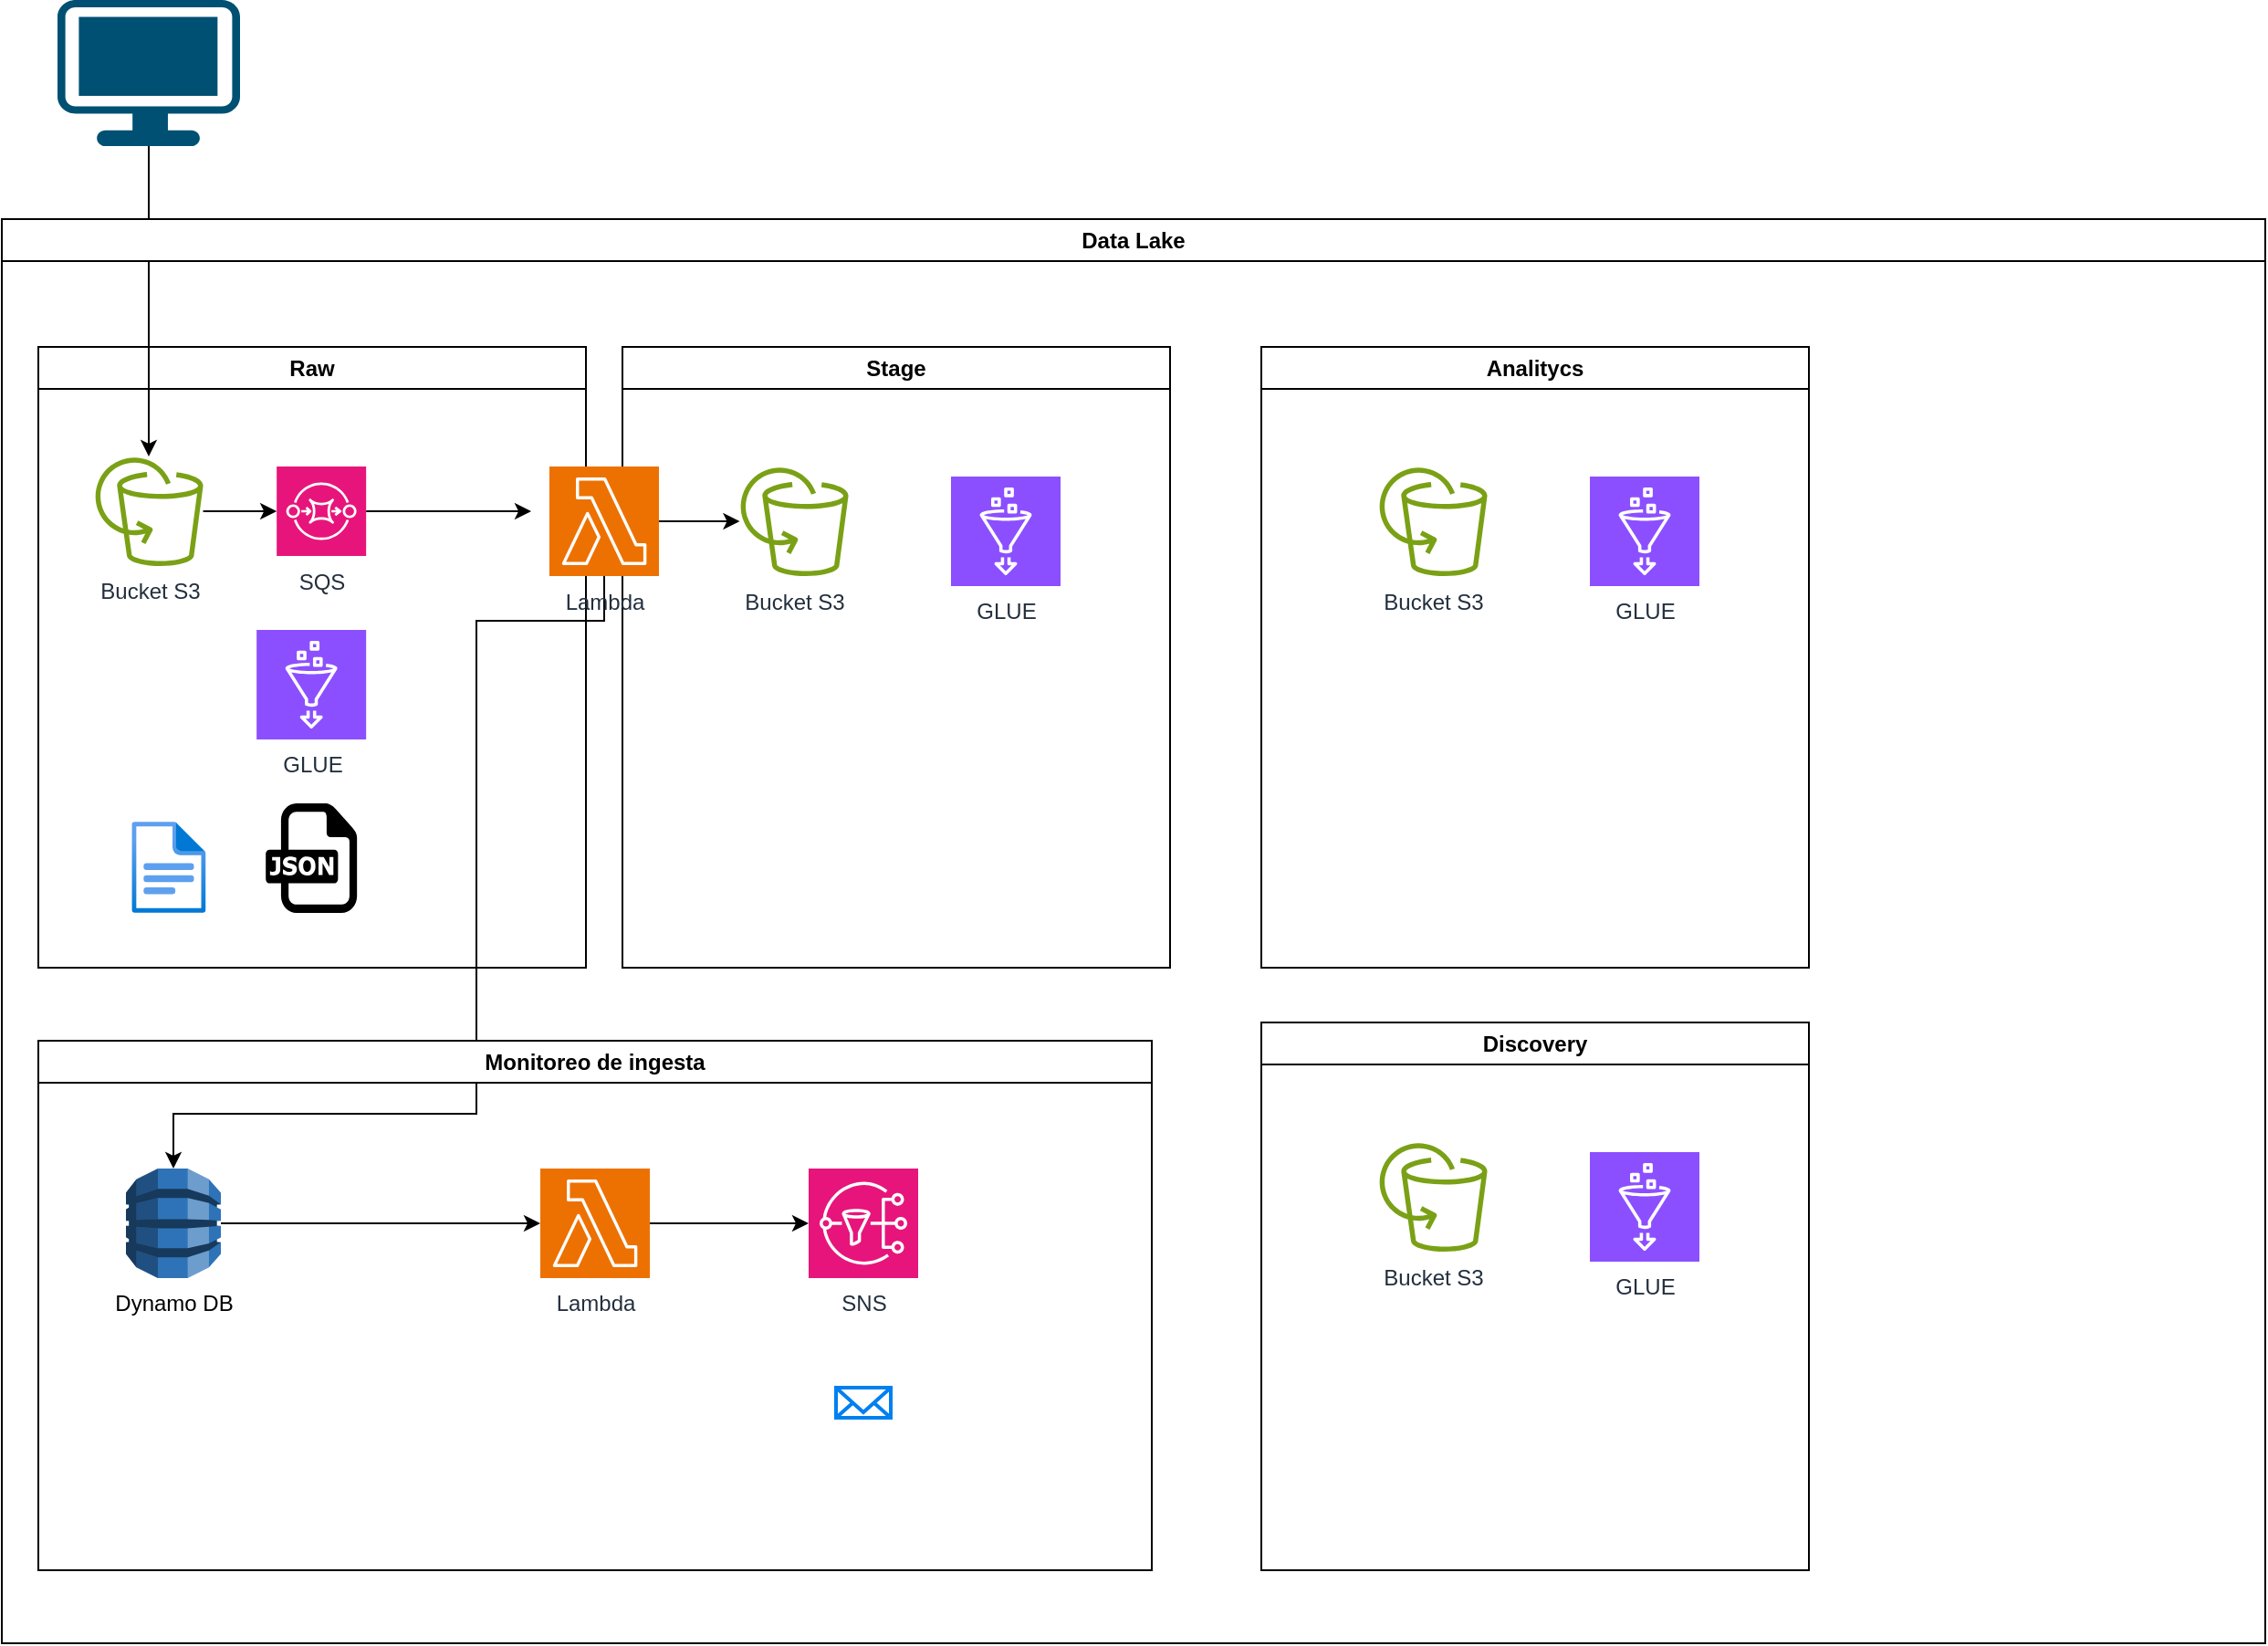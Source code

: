 <mxfile version="22.1.18" type="github">
  <diagram name="Página-1" id="j-4z2RN7eHjvvUNS7-LT">
    <mxGraphModel dx="1656" dy="956" grid="1" gridSize="10" guides="1" tooltips="1" connect="1" arrows="1" fold="1" page="1" pageScale="1" pageWidth="2339" pageHeight="3300" math="0" shadow="0">
      <root>
        <mxCell id="0" />
        <mxCell id="1" parent="0" />
        <mxCell id="S6Ds2HR3s4sgnbYo6ZHa-15" value="Raw" style="swimlane;whiteSpace=wrap;html=1;" parent="1" vertex="1">
          <mxGeometry x="30" y="370" width="300" height="340" as="geometry" />
        </mxCell>
        <mxCell id="S6Ds2HR3s4sgnbYo6ZHa-4" style="edgeStyle=orthogonalEdgeStyle;rounded=0;orthogonalLoop=1;jettySize=auto;html=1;" parent="1" source="S6Ds2HR3s4sgnbYo6ZHa-1" target="S6Ds2HR3s4sgnbYo6ZHa-2" edge="1">
          <mxGeometry relative="1" as="geometry" />
        </mxCell>
        <mxCell id="S6Ds2HR3s4sgnbYo6ZHa-1" value="" style="points=[[0.03,0.03,0],[0.5,0,0],[0.97,0.03,0],[1,0.4,0],[0.97,0.745,0],[0.5,1,0],[0.03,0.745,0],[0,0.4,0]];verticalLabelPosition=bottom;sketch=0;html=1;verticalAlign=top;aspect=fixed;align=center;pointerEvents=1;shape=mxgraph.cisco19.workstation;fillColor=#005073;strokeColor=none;" parent="1" vertex="1">
          <mxGeometry x="40.5" y="180" width="100" height="80" as="geometry" />
        </mxCell>
        <mxCell id="S6Ds2HR3s4sgnbYo6ZHa-10" style="edgeStyle=orthogonalEdgeStyle;rounded=0;orthogonalLoop=1;jettySize=auto;html=1;" parent="1" source="S6Ds2HR3s4sgnbYo6ZHa-2" target="S6Ds2HR3s4sgnbYo6ZHa-9" edge="1">
          <mxGeometry relative="1" as="geometry" />
        </mxCell>
        <mxCell id="S6Ds2HR3s4sgnbYo6ZHa-2" value="Bucket S3" style="sketch=0;outlineConnect=0;fontColor=#232F3E;gradientColor=none;fillColor=#7AA116;strokeColor=none;dashed=0;verticalLabelPosition=bottom;verticalAlign=top;align=center;html=1;fontSize=12;fontStyle=0;aspect=fixed;pointerEvents=1;shape=mxgraph.aws4.backup_aws_backup_support_for_amazon_s3;" parent="1" vertex="1">
          <mxGeometry x="60.5" y="430" width="60" height="60" as="geometry" />
        </mxCell>
        <mxCell id="S6Ds2HR3s4sgnbYo6ZHa-3" value="" style="image;aspect=fixed;html=1;points=[];align=center;fontSize=12;image=img/lib/azure2/general/File.svg;" parent="1" vertex="1">
          <mxGeometry x="81.17" y="630" width="40.58" height="50" as="geometry" />
        </mxCell>
        <mxCell id="S6Ds2HR3s4sgnbYo6ZHa-12" style="edgeStyle=orthogonalEdgeStyle;rounded=0;orthogonalLoop=1;jettySize=auto;html=1;" parent="1" source="S6Ds2HR3s4sgnbYo6ZHa-9" edge="1">
          <mxGeometry relative="1" as="geometry">
            <mxPoint x="300.001" y="460" as="targetPoint" />
          </mxGeometry>
        </mxCell>
        <mxCell id="S6Ds2HR3s4sgnbYo6ZHa-9" value="SQS&lt;br&gt;" style="sketch=0;points=[[0,0,0],[0.25,0,0],[0.5,0,0],[0.75,0,0],[1,0,0],[0,1,0],[0.25,1,0],[0.5,1,0],[0.75,1,0],[1,1,0],[0,0.25,0],[0,0.5,0],[0,0.75,0],[1,0.25,0],[1,0.5,0],[1,0.75,0]];outlineConnect=0;fontColor=#232F3E;fillColor=#E7157B;strokeColor=#ffffff;dashed=0;verticalLabelPosition=bottom;verticalAlign=top;align=center;html=1;fontSize=12;fontStyle=0;aspect=fixed;shape=mxgraph.aws4.resourceIcon;resIcon=mxgraph.aws4.sqs;" parent="1" vertex="1">
          <mxGeometry x="160.58" y="435.5" width="49" height="49" as="geometry" />
        </mxCell>
        <mxCell id="S6Ds2HR3s4sgnbYo6ZHa-14" value="" style="dashed=0;outlineConnect=0;html=1;align=center;labelPosition=center;verticalLabelPosition=bottom;verticalAlign=top;shape=mxgraph.weblogos.json" parent="1" vertex="1">
          <mxGeometry x="154.58" y="620" width="50" height="60" as="geometry" />
        </mxCell>
        <mxCell id="S6Ds2HR3s4sgnbYo6ZHa-16" value="Data Lake" style="swimlane;whiteSpace=wrap;html=1;" parent="1" vertex="1">
          <mxGeometry x="10" y="300" width="1240" height="780" as="geometry" />
        </mxCell>
        <mxCell id="S6Ds2HR3s4sgnbYo6ZHa-18" value="Stage" style="swimlane;whiteSpace=wrap;html=1;" parent="S6Ds2HR3s4sgnbYo6ZHa-16" vertex="1">
          <mxGeometry x="340" y="70" width="300" height="340" as="geometry" />
        </mxCell>
        <mxCell id="S6Ds2HR3s4sgnbYo6ZHa-19" value="Bucket S3" style="sketch=0;outlineConnect=0;fontColor=#232F3E;gradientColor=none;fillColor=#7AA116;strokeColor=none;dashed=0;verticalLabelPosition=bottom;verticalAlign=top;align=center;html=1;fontSize=12;fontStyle=0;aspect=fixed;pointerEvents=1;shape=mxgraph.aws4.backup_aws_backup_support_for_amazon_s3;" parent="S6Ds2HR3s4sgnbYo6ZHa-18" vertex="1">
          <mxGeometry x="64" y="65.5" width="60" height="60" as="geometry" />
        </mxCell>
        <mxCell id="S6Ds2HR3s4sgnbYo6ZHa-30" value="GLUE&lt;br&gt;" style="sketch=0;points=[[0,0,0],[0.25,0,0],[0.5,0,0],[0.75,0,0],[1,0,0],[0,1,0],[0.25,1,0],[0.5,1,0],[0.75,1,0],[1,1,0],[0,0.25,0],[0,0.5,0],[0,0.75,0],[1,0.25,0],[1,0.5,0],[1,0.75,0]];outlineConnect=0;fontColor=#232F3E;fillColor=#8C4FFF;strokeColor=#ffffff;dashed=0;verticalLabelPosition=bottom;verticalAlign=top;align=center;html=1;fontSize=12;fontStyle=0;aspect=fixed;shape=mxgraph.aws4.resourceIcon;resIcon=mxgraph.aws4.glue;" parent="S6Ds2HR3s4sgnbYo6ZHa-18" vertex="1">
          <mxGeometry x="180" y="71" width="60" height="60" as="geometry" />
        </mxCell>
        <mxCell id="S6Ds2HR3s4sgnbYo6ZHa-23" style="edgeStyle=orthogonalEdgeStyle;rounded=0;orthogonalLoop=1;jettySize=auto;html=1;" parent="S6Ds2HR3s4sgnbYo6ZHa-16" source="S6Ds2HR3s4sgnbYo6ZHa-17" target="S6Ds2HR3s4sgnbYo6ZHa-19" edge="1">
          <mxGeometry relative="1" as="geometry" />
        </mxCell>
        <mxCell id="S6Ds2HR3s4sgnbYo6ZHa-35" style="edgeStyle=orthogonalEdgeStyle;rounded=0;orthogonalLoop=1;jettySize=auto;html=1;" parent="S6Ds2HR3s4sgnbYo6ZHa-16" source="S6Ds2HR3s4sgnbYo6ZHa-17" target="S6Ds2HR3s4sgnbYo6ZHa-34" edge="1">
          <mxGeometry relative="1" as="geometry">
            <Array as="points">
              <mxPoint x="330" y="220" />
              <mxPoint x="260" y="220" />
              <mxPoint x="260" y="490" />
              <mxPoint x="94" y="490" />
            </Array>
          </mxGeometry>
        </mxCell>
        <mxCell id="S6Ds2HR3s4sgnbYo6ZHa-17" value="Lambda&lt;br&gt;" style="sketch=0;points=[[0,0,0],[0.25,0,0],[0.5,0,0],[0.75,0,0],[1,0,0],[0,1,0],[0.25,1,0],[0.5,1,0],[0.75,1,0],[1,1,0],[0,0.25,0],[0,0.5,0],[0,0.75,0],[1,0.25,0],[1,0.5,0],[1,0.75,0]];outlineConnect=0;fontColor=#232F3E;fillColor=#ED7100;strokeColor=#ffffff;dashed=0;verticalLabelPosition=bottom;verticalAlign=top;align=center;html=1;fontSize=12;fontStyle=0;aspect=fixed;shape=mxgraph.aws4.resourceIcon;resIcon=mxgraph.aws4.lambda;" parent="S6Ds2HR3s4sgnbYo6ZHa-16" vertex="1">
          <mxGeometry x="300" y="135.5" width="60" height="60" as="geometry" />
        </mxCell>
        <mxCell id="S6Ds2HR3s4sgnbYo6ZHa-13" value="GLUE&lt;br&gt;" style="sketch=0;points=[[0,0,0],[0.25,0,0],[0.5,0,0],[0.75,0,0],[1,0,0],[0,1,0],[0.25,1,0],[0.5,1,0],[0.75,1,0],[1,1,0],[0,0.25,0],[0,0.5,0],[0,0.75,0],[1,0.25,0],[1,0.5,0],[1,0.75,0]];outlineConnect=0;fontColor=#232F3E;fillColor=#8C4FFF;strokeColor=#ffffff;dashed=0;verticalLabelPosition=bottom;verticalAlign=top;align=center;html=1;fontSize=12;fontStyle=0;aspect=fixed;shape=mxgraph.aws4.resourceIcon;resIcon=mxgraph.aws4.glue;" parent="S6Ds2HR3s4sgnbYo6ZHa-16" vertex="1">
          <mxGeometry x="139.58" y="225" width="60" height="60" as="geometry" />
        </mxCell>
        <mxCell id="S6Ds2HR3s4sgnbYo6ZHa-31" value="Monitoreo de ingesta" style="swimlane;whiteSpace=wrap;html=1;" parent="S6Ds2HR3s4sgnbYo6ZHa-16" vertex="1">
          <mxGeometry x="20" y="450" width="610" height="290" as="geometry" />
        </mxCell>
        <mxCell id="S6Ds2HR3s4sgnbYo6ZHa-39" style="edgeStyle=orthogonalEdgeStyle;rounded=0;orthogonalLoop=1;jettySize=auto;html=1;" parent="S6Ds2HR3s4sgnbYo6ZHa-31" source="S6Ds2HR3s4sgnbYo6ZHa-34" target="S6Ds2HR3s4sgnbYo6ZHa-38" edge="1">
          <mxGeometry relative="1" as="geometry" />
        </mxCell>
        <mxCell id="S6Ds2HR3s4sgnbYo6ZHa-34" value="Dynamo DB&lt;br&gt;" style="outlineConnect=0;dashed=0;verticalLabelPosition=bottom;verticalAlign=top;align=center;html=1;shape=mxgraph.aws3.dynamo_db;fillColor=#2E73B8;gradientColor=none;" parent="S6Ds2HR3s4sgnbYo6ZHa-31" vertex="1">
          <mxGeometry x="48" y="70" width="52" height="60" as="geometry" />
        </mxCell>
        <mxCell id="S6Ds2HR3s4sgnbYo6ZHa-41" style="edgeStyle=orthogonalEdgeStyle;rounded=0;orthogonalLoop=1;jettySize=auto;html=1;" parent="S6Ds2HR3s4sgnbYo6ZHa-31" source="S6Ds2HR3s4sgnbYo6ZHa-38" target="S6Ds2HR3s4sgnbYo6ZHa-40" edge="1">
          <mxGeometry relative="1" as="geometry" />
        </mxCell>
        <mxCell id="S6Ds2HR3s4sgnbYo6ZHa-38" value="Lambda&lt;br&gt;" style="sketch=0;points=[[0,0,0],[0.25,0,0],[0.5,0,0],[0.75,0,0],[1,0,0],[0,1,0],[0.25,1,0],[0.5,1,0],[0.75,1,0],[1,1,0],[0,0.25,0],[0,0.5,0],[0,0.75,0],[1,0.25,0],[1,0.5,0],[1,0.75,0]];outlineConnect=0;fontColor=#232F3E;fillColor=#ED7100;strokeColor=#ffffff;dashed=0;verticalLabelPosition=bottom;verticalAlign=top;align=center;html=1;fontSize=12;fontStyle=0;aspect=fixed;shape=mxgraph.aws4.resourceIcon;resIcon=mxgraph.aws4.lambda;" parent="S6Ds2HR3s4sgnbYo6ZHa-31" vertex="1">
          <mxGeometry x="275" y="70" width="60" height="60" as="geometry" />
        </mxCell>
        <mxCell id="S6Ds2HR3s4sgnbYo6ZHa-40" value="SNS" style="sketch=0;points=[[0,0,0],[0.25,0,0],[0.5,0,0],[0.75,0,0],[1,0,0],[0,1,0],[0.25,1,0],[0.5,1,0],[0.75,1,0],[1,1,0],[0,0.25,0],[0,0.5,0],[0,0.75,0],[1,0.25,0],[1,0.5,0],[1,0.75,0]];outlineConnect=0;fontColor=#232F3E;fillColor=#E7157B;strokeColor=#ffffff;dashed=0;verticalLabelPosition=bottom;verticalAlign=top;align=center;html=1;fontSize=12;fontStyle=0;aspect=fixed;shape=mxgraph.aws4.resourceIcon;resIcon=mxgraph.aws4.sns;" parent="S6Ds2HR3s4sgnbYo6ZHa-31" vertex="1">
          <mxGeometry x="422" y="70" width="60" height="60" as="geometry" />
        </mxCell>
        <mxCell id="S6Ds2HR3s4sgnbYo6ZHa-42" value="" style="html=1;verticalLabelPosition=bottom;align=center;labelBackgroundColor=#ffffff;verticalAlign=top;strokeWidth=2;strokeColor=#0080F0;shadow=0;dashed=0;shape=mxgraph.ios7.icons.mail;" parent="S6Ds2HR3s4sgnbYo6ZHa-31" vertex="1">
          <mxGeometry x="437" y="190" width="30" height="16.5" as="geometry" />
        </mxCell>
        <mxCell id="O3O1dc4vRpSWTkktztUF-1" value="Analitycs" style="swimlane;whiteSpace=wrap;html=1;" vertex="1" parent="S6Ds2HR3s4sgnbYo6ZHa-16">
          <mxGeometry x="690" y="70" width="300" height="340" as="geometry" />
        </mxCell>
        <mxCell id="O3O1dc4vRpSWTkktztUF-2" value="Bucket S3" style="sketch=0;outlineConnect=0;fontColor=#232F3E;gradientColor=none;fillColor=#7AA116;strokeColor=none;dashed=0;verticalLabelPosition=bottom;verticalAlign=top;align=center;html=1;fontSize=12;fontStyle=0;aspect=fixed;pointerEvents=1;shape=mxgraph.aws4.backup_aws_backup_support_for_amazon_s3;" vertex="1" parent="O3O1dc4vRpSWTkktztUF-1">
          <mxGeometry x="64" y="65.5" width="60" height="60" as="geometry" />
        </mxCell>
        <mxCell id="O3O1dc4vRpSWTkktztUF-3" value="GLUE&lt;br&gt;" style="sketch=0;points=[[0,0,0],[0.25,0,0],[0.5,0,0],[0.75,0,0],[1,0,0],[0,1,0],[0.25,1,0],[0.5,1,0],[0.75,1,0],[1,1,0],[0,0.25,0],[0,0.5,0],[0,0.75,0],[1,0.25,0],[1,0.5,0],[1,0.75,0]];outlineConnect=0;fontColor=#232F3E;fillColor=#8C4FFF;strokeColor=#ffffff;dashed=0;verticalLabelPosition=bottom;verticalAlign=top;align=center;html=1;fontSize=12;fontStyle=0;aspect=fixed;shape=mxgraph.aws4.resourceIcon;resIcon=mxgraph.aws4.glue;" vertex="1" parent="O3O1dc4vRpSWTkktztUF-1">
          <mxGeometry x="180" y="71" width="60" height="60" as="geometry" />
        </mxCell>
        <mxCell id="O3O1dc4vRpSWTkktztUF-7" value="Discovery" style="swimlane;whiteSpace=wrap;html=1;" vertex="1" parent="S6Ds2HR3s4sgnbYo6ZHa-16">
          <mxGeometry x="690" y="440" width="300" height="300" as="geometry" />
        </mxCell>
        <mxCell id="O3O1dc4vRpSWTkktztUF-8" value="Bucket S3" style="sketch=0;outlineConnect=0;fontColor=#232F3E;gradientColor=none;fillColor=#7AA116;strokeColor=none;dashed=0;verticalLabelPosition=bottom;verticalAlign=top;align=center;html=1;fontSize=12;fontStyle=0;aspect=fixed;pointerEvents=1;shape=mxgraph.aws4.backup_aws_backup_support_for_amazon_s3;" vertex="1" parent="O3O1dc4vRpSWTkktztUF-7">
          <mxGeometry x="64" y="65.5" width="60" height="60" as="geometry" />
        </mxCell>
        <mxCell id="O3O1dc4vRpSWTkktztUF-9" value="GLUE&lt;br&gt;" style="sketch=0;points=[[0,0,0],[0.25,0,0],[0.5,0,0],[0.75,0,0],[1,0,0],[0,1,0],[0.25,1,0],[0.5,1,0],[0.75,1,0],[1,1,0],[0,0.25,0],[0,0.5,0],[0,0.75,0],[1,0.25,0],[1,0.5,0],[1,0.75,0]];outlineConnect=0;fontColor=#232F3E;fillColor=#8C4FFF;strokeColor=#ffffff;dashed=0;verticalLabelPosition=bottom;verticalAlign=top;align=center;html=1;fontSize=12;fontStyle=0;aspect=fixed;shape=mxgraph.aws4.resourceIcon;resIcon=mxgraph.aws4.glue;" vertex="1" parent="O3O1dc4vRpSWTkktztUF-7">
          <mxGeometry x="180" y="71" width="60" height="60" as="geometry" />
        </mxCell>
      </root>
    </mxGraphModel>
  </diagram>
</mxfile>
